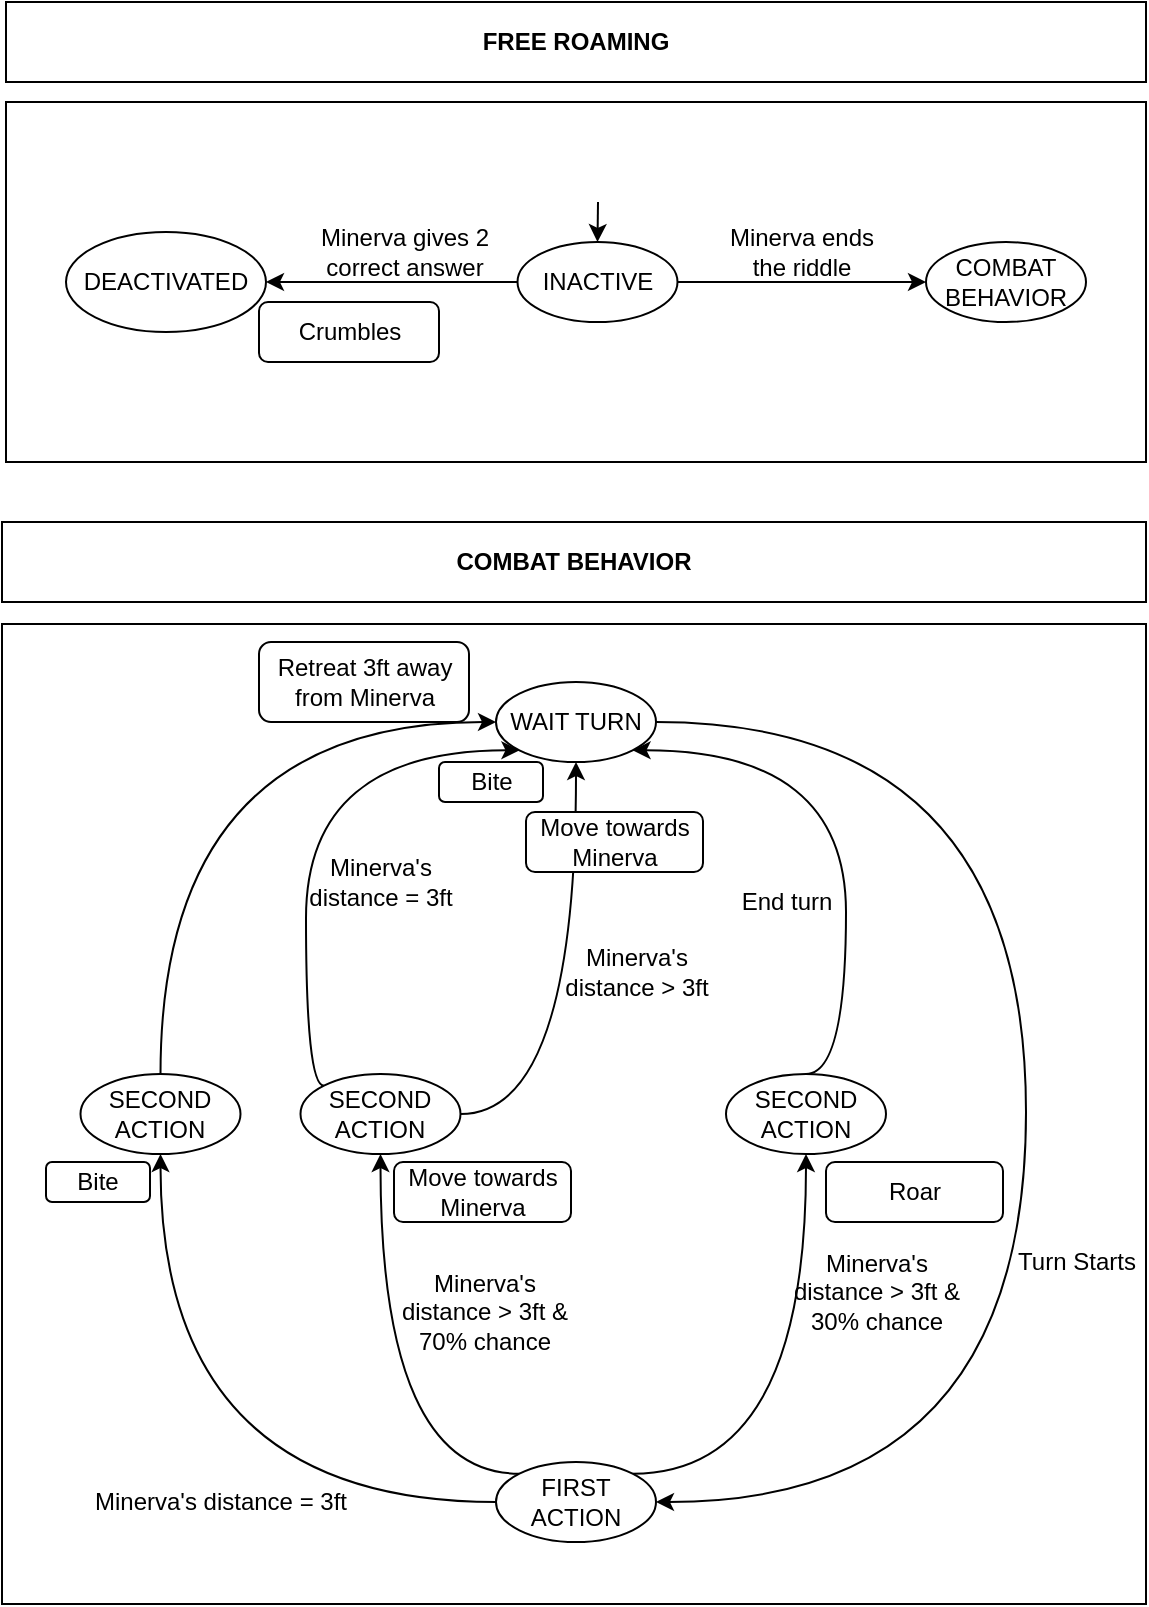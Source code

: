<mxfile version="13.10.6" type="device"><diagram id="8gX5AlxMuqcwr_Vli5Bi" name="Page-1"><mxGraphModel dx="1296" dy="588" grid="1" gridSize="10" guides="1" tooltips="1" connect="1" arrows="1" fold="1" page="1" pageScale="1" pageWidth="827" pageHeight="1169" math="0" shadow="0"><root><mxCell id="0"/><mxCell id="1" parent="0"/><mxCell id="YDH0O2rl7Gbi4XmpD5QN-3" value="&lt;b&gt;COMBAT BEHAVIOR&lt;/b&gt;" style="rounded=0;whiteSpace=wrap;html=1;" parent="1" vertex="1"><mxGeometry x="128" y="360" width="572" height="40" as="geometry"/></mxCell><mxCell id="6dqQPeZfZddGz6Eh8Qi5-1" value="" style="rounded=0;whiteSpace=wrap;html=1;" parent="1" vertex="1"><mxGeometry x="130" y="150" width="570" height="180" as="geometry"/></mxCell><mxCell id="1xnQNxJjklzZsHYVbf8--6" style="edgeStyle=orthogonalEdgeStyle;curved=1;orthogonalLoop=1;jettySize=auto;html=1;strokeColor=#000000;" edge="1" parent="1" source="6dqQPeZfZddGz6Eh8Qi5-2" target="6dqQPeZfZddGz6Eh8Qi5-12"><mxGeometry relative="1" as="geometry"/></mxCell><mxCell id="1xnQNxJjklzZsHYVbf8--7" style="edgeStyle=orthogonalEdgeStyle;curved=1;orthogonalLoop=1;jettySize=auto;html=1;strokeColor=#000000;" edge="1" parent="1" source="6dqQPeZfZddGz6Eh8Qi5-2" target="6dqQPeZfZddGz6Eh8Qi5-3"><mxGeometry relative="1" as="geometry"/></mxCell><mxCell id="6dqQPeZfZddGz6Eh8Qi5-2" value="INACTIVE" style="ellipse;whiteSpace=wrap;html=1;" parent="1" vertex="1"><mxGeometry x="385.75" y="220" width="80" height="40" as="geometry"/></mxCell><mxCell id="6dqQPeZfZddGz6Eh8Qi5-3" value="COMBAT BEHAVIOR" style="ellipse;whiteSpace=wrap;html=1;" parent="1" vertex="1"><mxGeometry x="590" y="220" width="80" height="40" as="geometry"/></mxCell><mxCell id="6dqQPeZfZddGz6Eh8Qi5-5" value="Minerva ends the riddle" style="text;html=1;strokeColor=none;fillColor=none;align=center;verticalAlign=middle;whiteSpace=wrap;rounded=0;" parent="1" vertex="1"><mxGeometry x="490" y="215" width="76" height="20" as="geometry"/></mxCell><mxCell id="6dqQPeZfZddGz6Eh8Qi5-6" value="&lt;b&gt;FREE ROAMING&lt;/b&gt;" style="rounded=0;whiteSpace=wrap;html=1;" parent="1" vertex="1"><mxGeometry x="130" y="100" width="570" height="40" as="geometry"/></mxCell><mxCell id="6dqQPeZfZddGz6Eh8Qi5-12" value="DEACTIVATED" style="ellipse;whiteSpace=wrap;html=1;" parent="1" vertex="1"><mxGeometry x="160" y="215" width="100" height="50" as="geometry"/></mxCell><mxCell id="6dqQPeZfZddGz6Eh8Qi5-14" value="Minerva gives 2 correct answer" style="text;html=1;strokeColor=none;fillColor=none;align=center;verticalAlign=middle;whiteSpace=wrap;rounded=0;" parent="1" vertex="1"><mxGeometry x="277.25" y="215" width="105" height="20" as="geometry"/></mxCell><mxCell id="6dqQPeZfZddGz6Eh8Qi5-15" value="Crumbles" style="rounded=1;whiteSpace=wrap;html=1;" parent="1" vertex="1"><mxGeometry x="256.5" y="250" width="90" height="30" as="geometry"/></mxCell><mxCell id="6dqQPeZfZddGz6Eh8Qi5-21" value="" style="rounded=0;whiteSpace=wrap;html=1;" parent="1" vertex="1"><mxGeometry x="128" y="411" width="572" height="490" as="geometry"/></mxCell><mxCell id="1xnQNxJjklzZsHYVbf8--14" style="edgeStyle=orthogonalEdgeStyle;curved=1;orthogonalLoop=1;jettySize=auto;html=1;entryX=1;entryY=0.5;entryDx=0;entryDy=0;strokeColor=#000000;" edge="1" parent="1" source="6dqQPeZfZddGz6Eh8Qi5-22" target="6dqQPeZfZddGz6Eh8Qi5-23"><mxGeometry relative="1" as="geometry"><Array as="points"><mxPoint x="640" y="460"/><mxPoint x="640" y="850"/></Array></mxGeometry></mxCell><mxCell id="6dqQPeZfZddGz6Eh8Qi5-22" value="WAIT TURN" style="ellipse;whiteSpace=wrap;html=1;" parent="1" vertex="1"><mxGeometry x="375" y="440" width="80" height="40" as="geometry"/></mxCell><mxCell id="1xnQNxJjklzZsHYVbf8--11" style="edgeStyle=orthogonalEdgeStyle;curved=1;orthogonalLoop=1;jettySize=auto;html=1;strokeColor=#000000;" edge="1" parent="1" source="6dqQPeZfZddGz6Eh8Qi5-23" target="1xnQNxJjklzZsHYVbf8--10"><mxGeometry relative="1" as="geometry"/></mxCell><mxCell id="1xnQNxJjklzZsHYVbf8--25" style="edgeStyle=orthogonalEdgeStyle;curved=1;orthogonalLoop=1;jettySize=auto;html=1;strokeColor=#000000;exitX=0;exitY=0;exitDx=0;exitDy=0;" edge="1" parent="1" source="6dqQPeZfZddGz6Eh8Qi5-23" target="6dqQPeZfZddGz6Eh8Qi5-26"><mxGeometry relative="1" as="geometry"/></mxCell><mxCell id="1xnQNxJjklzZsHYVbf8--28" style="edgeStyle=orthogonalEdgeStyle;curved=1;orthogonalLoop=1;jettySize=auto;html=1;strokeColor=#000000;exitX=1;exitY=0;exitDx=0;exitDy=0;" edge="1" parent="1" source="6dqQPeZfZddGz6Eh8Qi5-23" target="1xnQNxJjklzZsHYVbf8--20"><mxGeometry relative="1" as="geometry"/></mxCell><mxCell id="6dqQPeZfZddGz6Eh8Qi5-23" value="FIRST ACTION" style="ellipse;whiteSpace=wrap;html=1;" parent="1" vertex="1"><mxGeometry x="375" y="830" width="80" height="40" as="geometry"/></mxCell><mxCell id="1xnQNxJjklzZsHYVbf8--22" style="edgeStyle=orthogonalEdgeStyle;curved=1;orthogonalLoop=1;jettySize=auto;html=1;entryX=0;entryY=1;entryDx=0;entryDy=0;strokeColor=#000000;exitX=0;exitY=0;exitDx=0;exitDy=0;" edge="1" parent="1" source="6dqQPeZfZddGz6Eh8Qi5-26" target="6dqQPeZfZddGz6Eh8Qi5-22"><mxGeometry relative="1" as="geometry"><Array as="points"><mxPoint x="280" y="642"/><mxPoint x="280" y="474"/></Array></mxGeometry></mxCell><mxCell id="1xnQNxJjklzZsHYVbf8--23" style="edgeStyle=orthogonalEdgeStyle;curved=1;orthogonalLoop=1;jettySize=auto;html=1;entryX=0.5;entryY=1;entryDx=0;entryDy=0;strokeColor=#000000;" edge="1" parent="1" source="6dqQPeZfZddGz6Eh8Qi5-26" target="6dqQPeZfZddGz6Eh8Qi5-22"><mxGeometry relative="1" as="geometry"/></mxCell><mxCell id="6dqQPeZfZddGz6Eh8Qi5-26" value="SECOND ACTION" style="ellipse;whiteSpace=wrap;html=1;" parent="1" vertex="1"><mxGeometry x="277.25" y="636" width="80" height="40" as="geometry"/></mxCell><mxCell id="6dqQPeZfZddGz6Eh8Qi5-33" value="Move towards Minerva" style="rounded=1;whiteSpace=wrap;html=1;" parent="1" vertex="1"><mxGeometry x="390" y="505" width="88.5" height="30" as="geometry"/></mxCell><mxCell id="6dqQPeZfZddGz6Eh8Qi5-40" value="Bite" style="rounded=1;whiteSpace=wrap;html=1;" parent="1" vertex="1"><mxGeometry x="150" y="680" width="52" height="20" as="geometry"/></mxCell><mxCell id="1xnQNxJjklzZsHYVbf8--4" value="Roar" style="rounded=1;whiteSpace=wrap;html=1;" vertex="1" parent="1"><mxGeometry x="540" y="680" width="88.5" height="30" as="geometry"/></mxCell><mxCell id="1xnQNxJjklzZsHYVbf8--8" value="" style="endArrow=classic;html=1;strokeColor=#000000;entryX=0.5;entryY=0;entryDx=0;entryDy=0;" edge="1" parent="1" target="6dqQPeZfZddGz6Eh8Qi5-2"><mxGeometry width="50" height="50" relative="1" as="geometry"><mxPoint x="426" y="200" as="sourcePoint"/><mxPoint x="440" y="270" as="targetPoint"/></mxGeometry></mxCell><mxCell id="1xnQNxJjklzZsHYVbf8--9" value="Minerva's distance = 3ft" style="text;html=1;align=center;verticalAlign=middle;resizable=0;points=[];autosize=1;" vertex="1" parent="1"><mxGeometry x="167.25" y="840" width="140" height="20" as="geometry"/></mxCell><mxCell id="1xnQNxJjklzZsHYVbf8--12" style="edgeStyle=orthogonalEdgeStyle;curved=1;orthogonalLoop=1;jettySize=auto;html=1;entryX=0;entryY=0.5;entryDx=0;entryDy=0;strokeColor=#000000;exitX=0.5;exitY=0;exitDx=0;exitDy=0;" edge="1" parent="1" source="1xnQNxJjklzZsHYVbf8--10" target="6dqQPeZfZddGz6Eh8Qi5-22"><mxGeometry relative="1" as="geometry"/></mxCell><mxCell id="1xnQNxJjklzZsHYVbf8--10" value="SECOND ACTION" style="ellipse;whiteSpace=wrap;html=1;" vertex="1" parent="1"><mxGeometry x="167.25" y="636" width="80" height="40" as="geometry"/></mxCell><mxCell id="1xnQNxJjklzZsHYVbf8--15" value="Turn Starts" style="text;html=1;align=center;verticalAlign=middle;resizable=0;points=[];autosize=1;" vertex="1" parent="1"><mxGeometry x="630" y="720" width="70" height="20" as="geometry"/></mxCell><mxCell id="1xnQNxJjklzZsHYVbf8--18" value="Minerva's &lt;br&gt;distance = 3ft" style="text;html=1;align=center;verticalAlign=middle;resizable=0;points=[];autosize=1;" vertex="1" parent="1"><mxGeometry x="272.25" y="525" width="90" height="30" as="geometry"/></mxCell><mxCell id="1xnQNxJjklzZsHYVbf8--19" value="Bite" style="rounded=1;whiteSpace=wrap;html=1;" vertex="1" parent="1"><mxGeometry x="346.5" y="480" width="52" height="20" as="geometry"/></mxCell><mxCell id="1xnQNxJjklzZsHYVbf8--30" style="edgeStyle=orthogonalEdgeStyle;curved=1;orthogonalLoop=1;jettySize=auto;html=1;strokeColor=#000000;entryX=1;entryY=1;entryDx=0;entryDy=0;exitX=0.5;exitY=0;exitDx=0;exitDy=0;" edge="1" parent="1" source="1xnQNxJjklzZsHYVbf8--20" target="6dqQPeZfZddGz6Eh8Qi5-22"><mxGeometry relative="1" as="geometry"><Array as="points"><mxPoint x="550" y="636"/><mxPoint x="550" y="474"/></Array></mxGeometry></mxCell><mxCell id="1xnQNxJjklzZsHYVbf8--20" value="SECOND ACTION" style="ellipse;whiteSpace=wrap;html=1;" vertex="1" parent="1"><mxGeometry x="490" y="636" width="80" height="40" as="geometry"/></mxCell><mxCell id="1xnQNxJjklzZsHYVbf8--24" value="Minerva's &lt;br&gt;distance &amp;gt; 3ft" style="text;html=1;align=center;verticalAlign=middle;resizable=0;points=[];autosize=1;" vertex="1" parent="1"><mxGeometry x="400" y="569.5" width="90" height="30" as="geometry"/></mxCell><mxCell id="1xnQNxJjklzZsHYVbf8--26" value="Minerva's &lt;br&gt;distance &amp;gt; 3ft &amp;amp;&lt;br&gt;70% chance" style="text;html=1;align=center;verticalAlign=middle;resizable=0;points=[];autosize=1;" vertex="1" parent="1"><mxGeometry x="319" y="730" width="100" height="50" as="geometry"/></mxCell><mxCell id="1xnQNxJjklzZsHYVbf8--27" value="Move towards Minerva" style="rounded=1;whiteSpace=wrap;html=1;" vertex="1" parent="1"><mxGeometry x="324" y="680" width="88.5" height="30" as="geometry"/></mxCell><mxCell id="1xnQNxJjklzZsHYVbf8--31" value="End turn" style="text;html=1;align=center;verticalAlign=middle;resizable=0;points=[];autosize=1;" vertex="1" parent="1"><mxGeometry x="490" y="540" width="60" height="20" as="geometry"/></mxCell><mxCell id="1xnQNxJjklzZsHYVbf8--33" value="Minerva's &lt;br&gt;distance &amp;gt; 3ft &amp;amp;&lt;br&gt;30% chance" style="text;html=1;align=center;verticalAlign=middle;resizable=0;points=[];autosize=1;" vertex="1" parent="1"><mxGeometry x="515" y="720" width="100" height="50" as="geometry"/></mxCell><mxCell id="1xnQNxJjklzZsHYVbf8--34" value="Retreat 3ft away from Minerva" style="rounded=1;whiteSpace=wrap;html=1;" vertex="1" parent="1"><mxGeometry x="256.5" y="420" width="105" height="40" as="geometry"/></mxCell></root></mxGraphModel></diagram></mxfile>